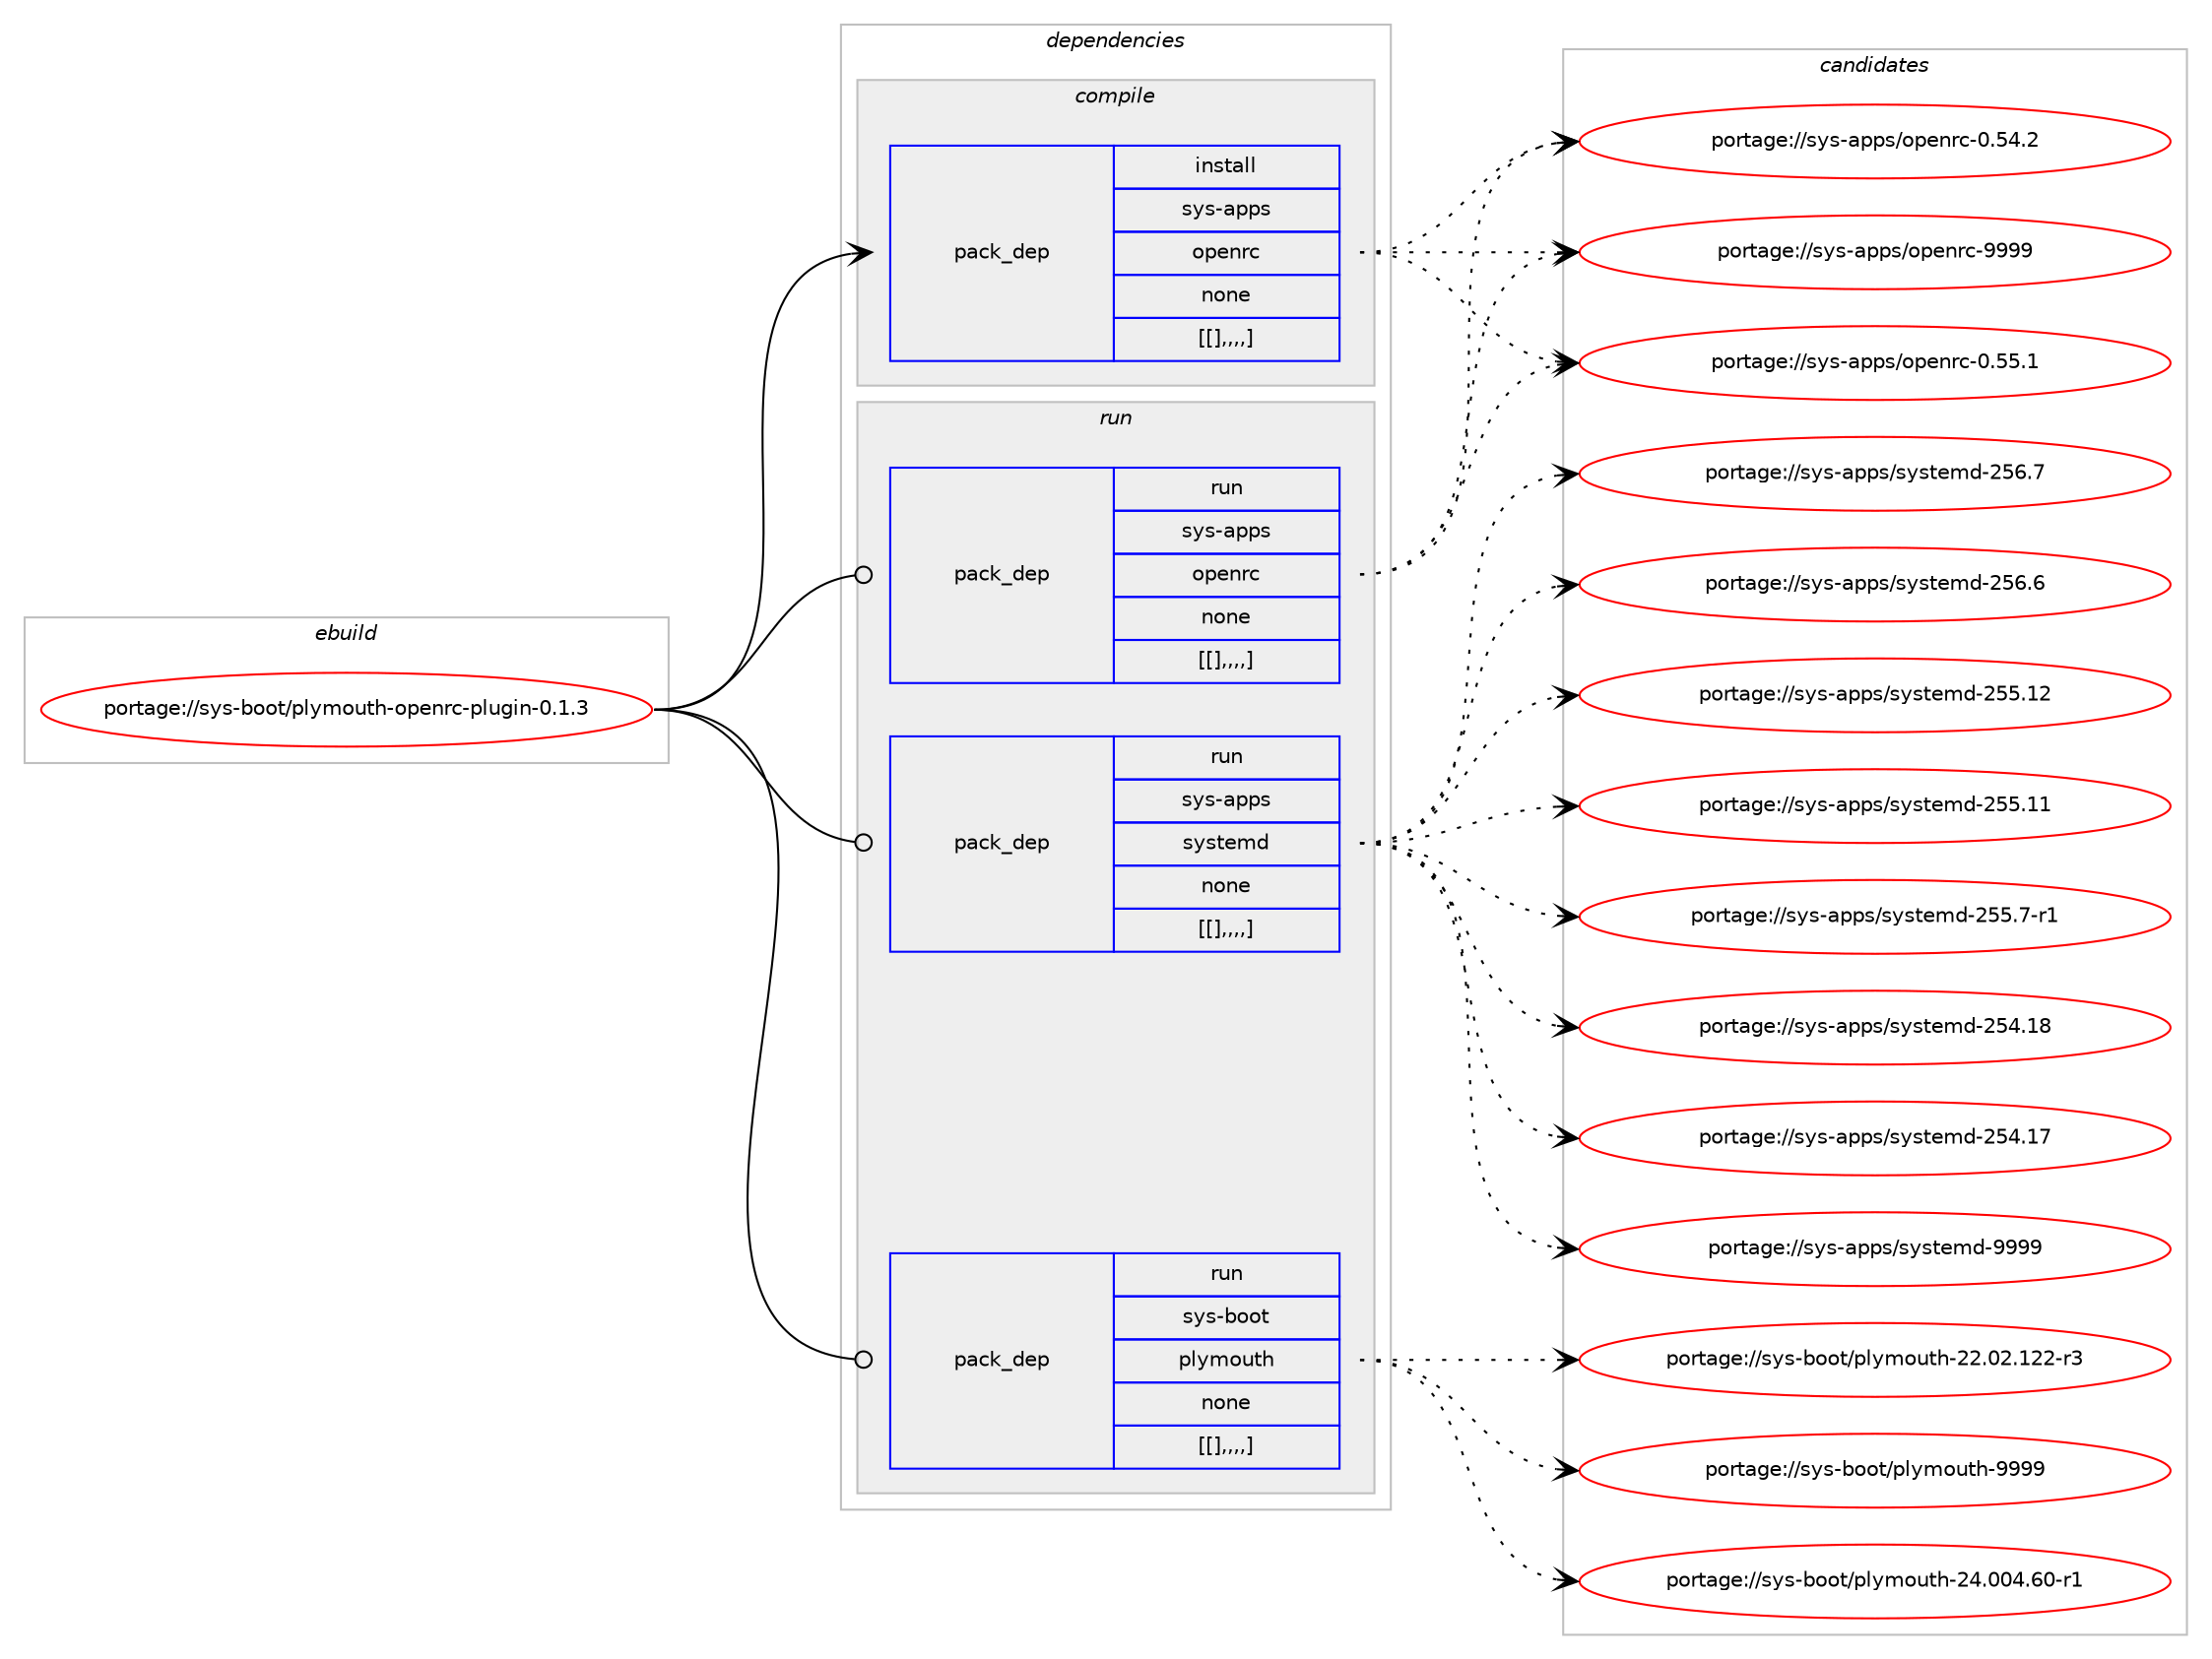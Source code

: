 digraph prolog {

# *************
# Graph options
# *************

newrank=true;
concentrate=true;
compound=true;
graph [rankdir=LR,fontname=Helvetica,fontsize=10,ranksep=1.5];#, ranksep=2.5, nodesep=0.2];
edge  [arrowhead=vee];
node  [fontname=Helvetica,fontsize=10];

# **********
# The ebuild
# **********

subgraph cluster_leftcol {
color=gray;
label=<<i>ebuild</i>>;
id [label="portage://sys-boot/plymouth-openrc-plugin-0.1.3", color=red, width=4, href="../sys-boot/plymouth-openrc-plugin-0.1.3.svg"];
}

# ****************
# The dependencies
# ****************

subgraph cluster_midcol {
color=gray;
label=<<i>dependencies</i>>;
subgraph cluster_compile {
fillcolor="#eeeeee";
style=filled;
label=<<i>compile</i>>;
subgraph pack1035 {
dependency1389 [label=<<TABLE BORDER="0" CELLBORDER="1" CELLSPACING="0" CELLPADDING="4" WIDTH="220"><TR><TD ROWSPAN="6" CELLPADDING="30">pack_dep</TD></TR><TR><TD WIDTH="110">install</TD></TR><TR><TD>sys-apps</TD></TR><TR><TD>openrc</TD></TR><TR><TD>none</TD></TR><TR><TD>[[],,,,]</TD></TR></TABLE>>, shape=none, color=blue];
}
id:e -> dependency1389:w [weight=20,style="solid",arrowhead="vee"];
}
subgraph cluster_compileandrun {
fillcolor="#eeeeee";
style=filled;
label=<<i>compile and run</i>>;
}
subgraph cluster_run {
fillcolor="#eeeeee";
style=filled;
label=<<i>run</i>>;
subgraph pack1036 {
dependency1390 [label=<<TABLE BORDER="0" CELLBORDER="1" CELLSPACING="0" CELLPADDING="4" WIDTH="220"><TR><TD ROWSPAN="6" CELLPADDING="30">pack_dep</TD></TR><TR><TD WIDTH="110">run</TD></TR><TR><TD>sys-apps</TD></TR><TR><TD>openrc</TD></TR><TR><TD>none</TD></TR><TR><TD>[[],,,,]</TD></TR></TABLE>>, shape=none, color=blue];
}
id:e -> dependency1390:w [weight=20,style="solid",arrowhead="odot"];
subgraph pack1037 {
dependency1391 [label=<<TABLE BORDER="0" CELLBORDER="1" CELLSPACING="0" CELLPADDING="4" WIDTH="220"><TR><TD ROWSPAN="6" CELLPADDING="30">pack_dep</TD></TR><TR><TD WIDTH="110">run</TD></TR><TR><TD>sys-boot</TD></TR><TR><TD>plymouth</TD></TR><TR><TD>none</TD></TR><TR><TD>[[],,,,]</TD></TR></TABLE>>, shape=none, color=blue];
}
id:e -> dependency1391:w [weight=20,style="solid",arrowhead="odot"];
subgraph pack1038 {
dependency1392 [label=<<TABLE BORDER="0" CELLBORDER="1" CELLSPACING="0" CELLPADDING="4" WIDTH="220"><TR><TD ROWSPAN="6" CELLPADDING="30">pack_dep</TD></TR><TR><TD WIDTH="110">run</TD></TR><TR><TD>sys-apps</TD></TR><TR><TD>systemd</TD></TR><TR><TD>none</TD></TR><TR><TD>[[],,,,]</TD></TR></TABLE>>, shape=none, color=blue];
}
id:e -> dependency1392:w [weight=20,style="solid",arrowhead="odot"];
}
}

# **************
# The candidates
# **************

subgraph cluster_choices {
rank=same;
color=gray;
label=<<i>candidates</i>>;

subgraph choice1022 {
color=black;
nodesep=1;
choice115121115459711211211547111112101110114994557575757 [label="portage://sys-apps/openrc-9999", color=red, width=4,href="../sys-apps/openrc-9999.svg"];
choice1151211154597112112115471111121011101149945484653534649 [label="portage://sys-apps/openrc-0.55.1", color=red, width=4,href="../sys-apps/openrc-0.55.1.svg"];
choice1151211154597112112115471111121011101149945484653524650 [label="portage://sys-apps/openrc-0.54.2", color=red, width=4,href="../sys-apps/openrc-0.54.2.svg"];
dependency1389:e -> choice115121115459711211211547111112101110114994557575757:w [style=dotted,weight="100"];
dependency1389:e -> choice1151211154597112112115471111121011101149945484653534649:w [style=dotted,weight="100"];
dependency1389:e -> choice1151211154597112112115471111121011101149945484653524650:w [style=dotted,weight="100"];
}
subgraph choice1023 {
color=black;
nodesep=1;
choice115121115459711211211547111112101110114994557575757 [label="portage://sys-apps/openrc-9999", color=red, width=4,href="../sys-apps/openrc-9999.svg"];
choice1151211154597112112115471111121011101149945484653534649 [label="portage://sys-apps/openrc-0.55.1", color=red, width=4,href="../sys-apps/openrc-0.55.1.svg"];
choice1151211154597112112115471111121011101149945484653524650 [label="portage://sys-apps/openrc-0.54.2", color=red, width=4,href="../sys-apps/openrc-0.54.2.svg"];
dependency1390:e -> choice115121115459711211211547111112101110114994557575757:w [style=dotted,weight="100"];
dependency1390:e -> choice1151211154597112112115471111121011101149945484653534649:w [style=dotted,weight="100"];
dependency1390:e -> choice1151211154597112112115471111121011101149945484653524650:w [style=dotted,weight="100"];
}
subgraph choice1024 {
color=black;
nodesep=1;
choice1151211154598111111116471121081211091111171161044557575757 [label="portage://sys-boot/plymouth-9999", color=red, width=4,href="../sys-boot/plymouth-9999.svg"];
choice115121115459811111111647112108121109111117116104455052464848524654484511449 [label="portage://sys-boot/plymouth-24.004.60-r1", color=red, width=4,href="../sys-boot/plymouth-24.004.60-r1.svg"];
choice115121115459811111111647112108121109111117116104455050464850464950504511451 [label="portage://sys-boot/plymouth-22.02.122-r3", color=red, width=4,href="../sys-boot/plymouth-22.02.122-r3.svg"];
dependency1391:e -> choice1151211154598111111116471121081211091111171161044557575757:w [style=dotted,weight="100"];
dependency1391:e -> choice115121115459811111111647112108121109111117116104455052464848524654484511449:w [style=dotted,weight="100"];
dependency1391:e -> choice115121115459811111111647112108121109111117116104455050464850464950504511451:w [style=dotted,weight="100"];
}
subgraph choice1025 {
color=black;
nodesep=1;
choice1151211154597112112115471151211151161011091004557575757 [label="portage://sys-apps/systemd-9999", color=red, width=4,href="../sys-apps/systemd-9999.svg"];
choice115121115459711211211547115121115116101109100455053544655 [label="portage://sys-apps/systemd-256.7", color=red, width=4,href="../sys-apps/systemd-256.7.svg"];
choice115121115459711211211547115121115116101109100455053544654 [label="portage://sys-apps/systemd-256.6", color=red, width=4,href="../sys-apps/systemd-256.6.svg"];
choice11512111545971121121154711512111511610110910045505353464950 [label="portage://sys-apps/systemd-255.12", color=red, width=4,href="../sys-apps/systemd-255.12.svg"];
choice11512111545971121121154711512111511610110910045505353464949 [label="portage://sys-apps/systemd-255.11", color=red, width=4,href="../sys-apps/systemd-255.11.svg"];
choice1151211154597112112115471151211151161011091004550535346554511449 [label="portage://sys-apps/systemd-255.7-r1", color=red, width=4,href="../sys-apps/systemd-255.7-r1.svg"];
choice11512111545971121121154711512111511610110910045505352464956 [label="portage://sys-apps/systemd-254.18", color=red, width=4,href="../sys-apps/systemd-254.18.svg"];
choice11512111545971121121154711512111511610110910045505352464955 [label="portage://sys-apps/systemd-254.17", color=red, width=4,href="../sys-apps/systemd-254.17.svg"];
dependency1392:e -> choice1151211154597112112115471151211151161011091004557575757:w [style=dotted,weight="100"];
dependency1392:e -> choice115121115459711211211547115121115116101109100455053544655:w [style=dotted,weight="100"];
dependency1392:e -> choice115121115459711211211547115121115116101109100455053544654:w [style=dotted,weight="100"];
dependency1392:e -> choice11512111545971121121154711512111511610110910045505353464950:w [style=dotted,weight="100"];
dependency1392:e -> choice11512111545971121121154711512111511610110910045505353464949:w [style=dotted,weight="100"];
dependency1392:e -> choice1151211154597112112115471151211151161011091004550535346554511449:w [style=dotted,weight="100"];
dependency1392:e -> choice11512111545971121121154711512111511610110910045505352464956:w [style=dotted,weight="100"];
dependency1392:e -> choice11512111545971121121154711512111511610110910045505352464955:w [style=dotted,weight="100"];
}
}

}

